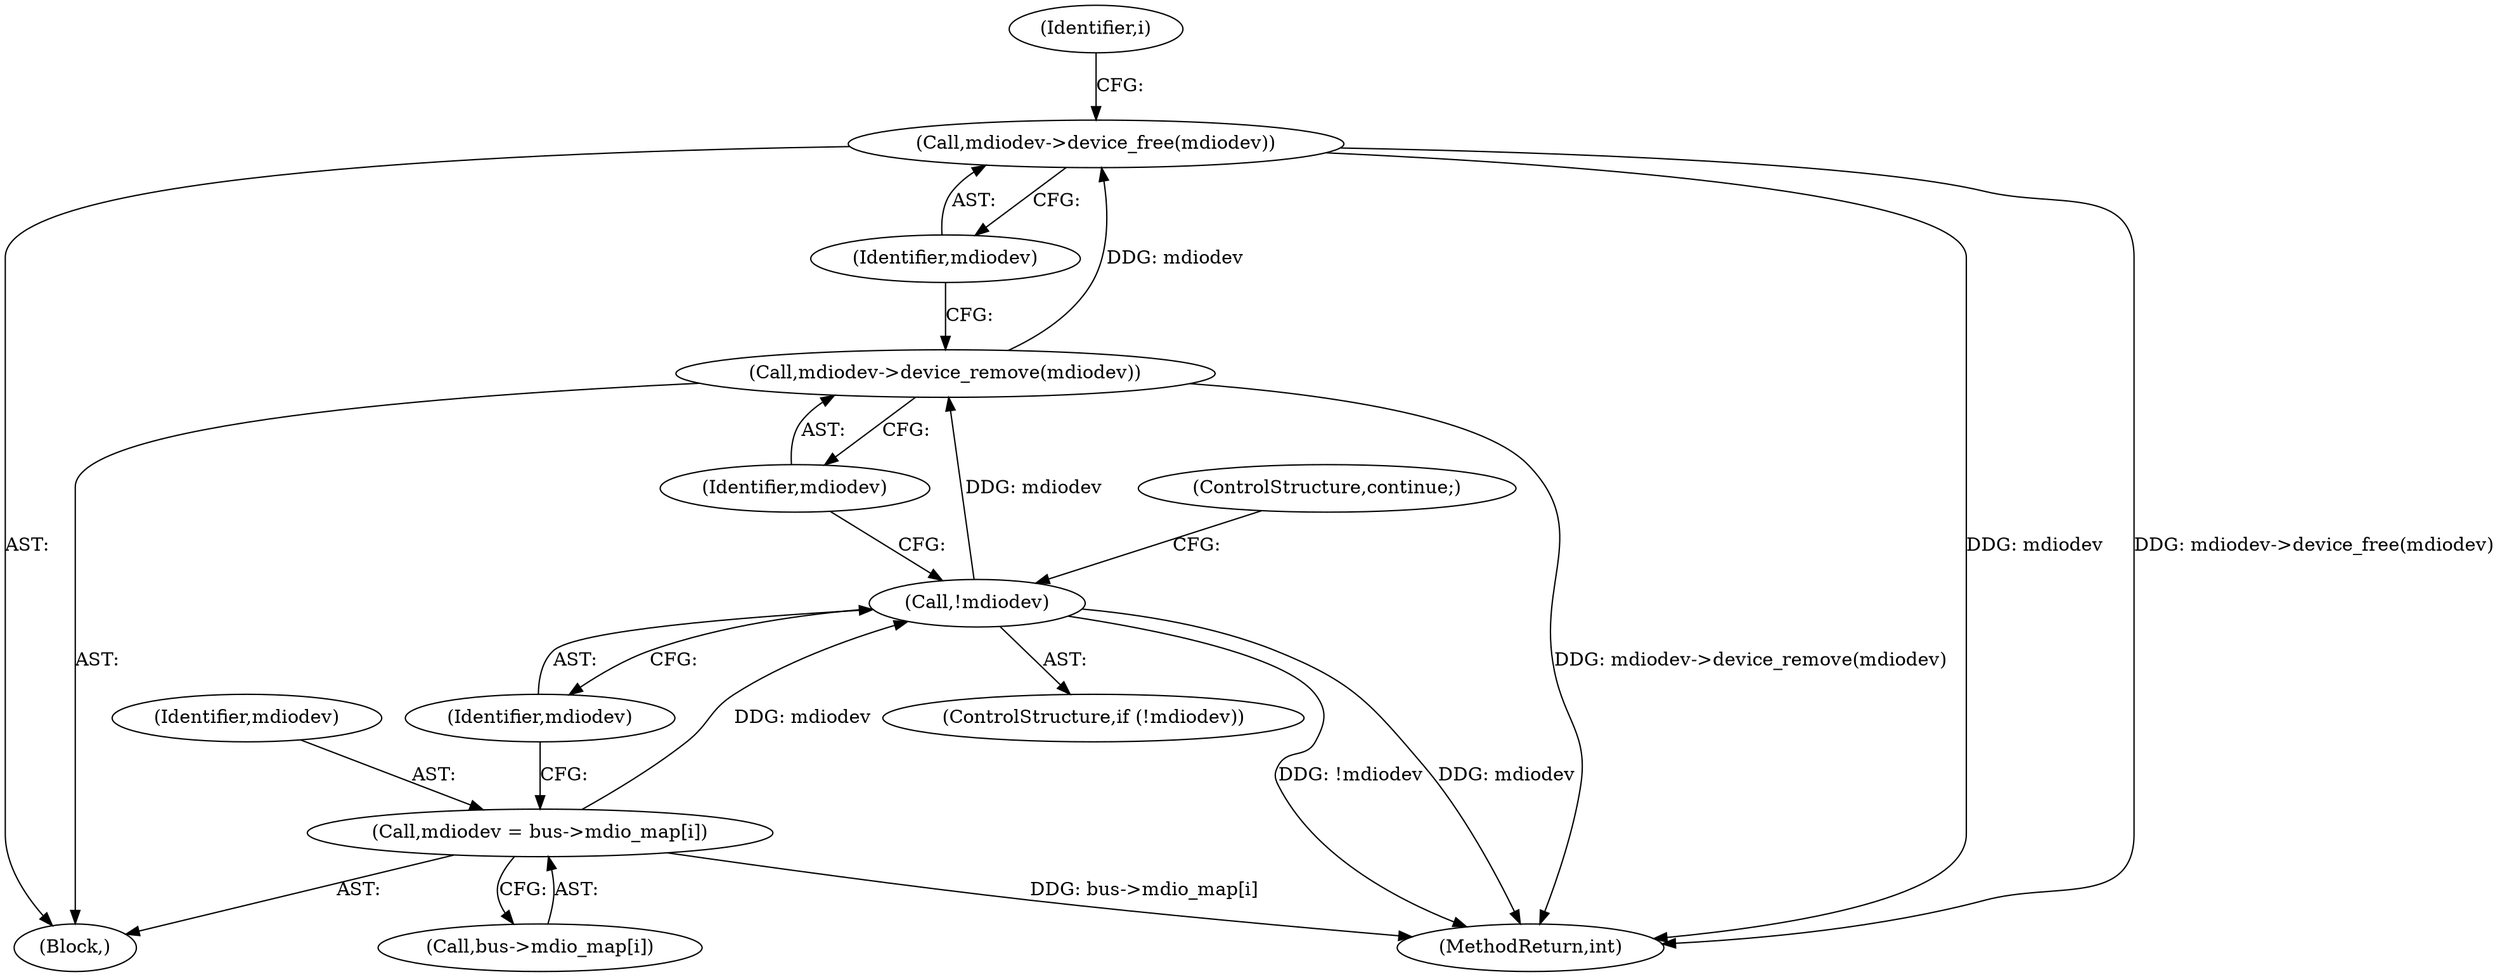 digraph "0_linux_6ff7b060535e87c2ae14dd8548512abfdda528fb@API" {
"1000339" [label="(Call,mdiodev->device_free(mdiodev))"];
"1000337" [label="(Call,mdiodev->device_remove(mdiodev))"];
"1000334" [label="(Call,!mdiodev)"];
"1000326" [label="(Call,mdiodev = bus->mdio_map[i])"];
"1000334" [label="(Call,!mdiodev)"];
"1000337" [label="(Call,mdiodev->device_remove(mdiodev))"];
"1000335" [label="(Identifier,mdiodev)"];
"1000327" [label="(Identifier,mdiodev)"];
"1000338" [label="(Identifier,mdiodev)"];
"1000333" [label="(ControlStructure,if (!mdiodev))"];
"1000336" [label="(ControlStructure,continue;)"];
"1000328" [label="(Call,bus->mdio_map[i])"];
"1000340" [label="(Identifier,mdiodev)"];
"1000326" [label="(Call,mdiodev = bus->mdio_map[i])"];
"1000323" [label="(Identifier,i)"];
"1000339" [label="(Call,mdiodev->device_free(mdiodev))"];
"1000325" [label="(Block,)"];
"1000357" [label="(MethodReturn,int)"];
"1000339" -> "1000325"  [label="AST: "];
"1000339" -> "1000340"  [label="CFG: "];
"1000340" -> "1000339"  [label="AST: "];
"1000323" -> "1000339"  [label="CFG: "];
"1000339" -> "1000357"  [label="DDG: mdiodev->device_free(mdiodev)"];
"1000339" -> "1000357"  [label="DDG: mdiodev"];
"1000337" -> "1000339"  [label="DDG: mdiodev"];
"1000337" -> "1000325"  [label="AST: "];
"1000337" -> "1000338"  [label="CFG: "];
"1000338" -> "1000337"  [label="AST: "];
"1000340" -> "1000337"  [label="CFG: "];
"1000337" -> "1000357"  [label="DDG: mdiodev->device_remove(mdiodev)"];
"1000334" -> "1000337"  [label="DDG: mdiodev"];
"1000334" -> "1000333"  [label="AST: "];
"1000334" -> "1000335"  [label="CFG: "];
"1000335" -> "1000334"  [label="AST: "];
"1000336" -> "1000334"  [label="CFG: "];
"1000338" -> "1000334"  [label="CFG: "];
"1000334" -> "1000357"  [label="DDG: !mdiodev"];
"1000334" -> "1000357"  [label="DDG: mdiodev"];
"1000326" -> "1000334"  [label="DDG: mdiodev"];
"1000326" -> "1000325"  [label="AST: "];
"1000326" -> "1000328"  [label="CFG: "];
"1000327" -> "1000326"  [label="AST: "];
"1000328" -> "1000326"  [label="AST: "];
"1000335" -> "1000326"  [label="CFG: "];
"1000326" -> "1000357"  [label="DDG: bus->mdio_map[i]"];
}
